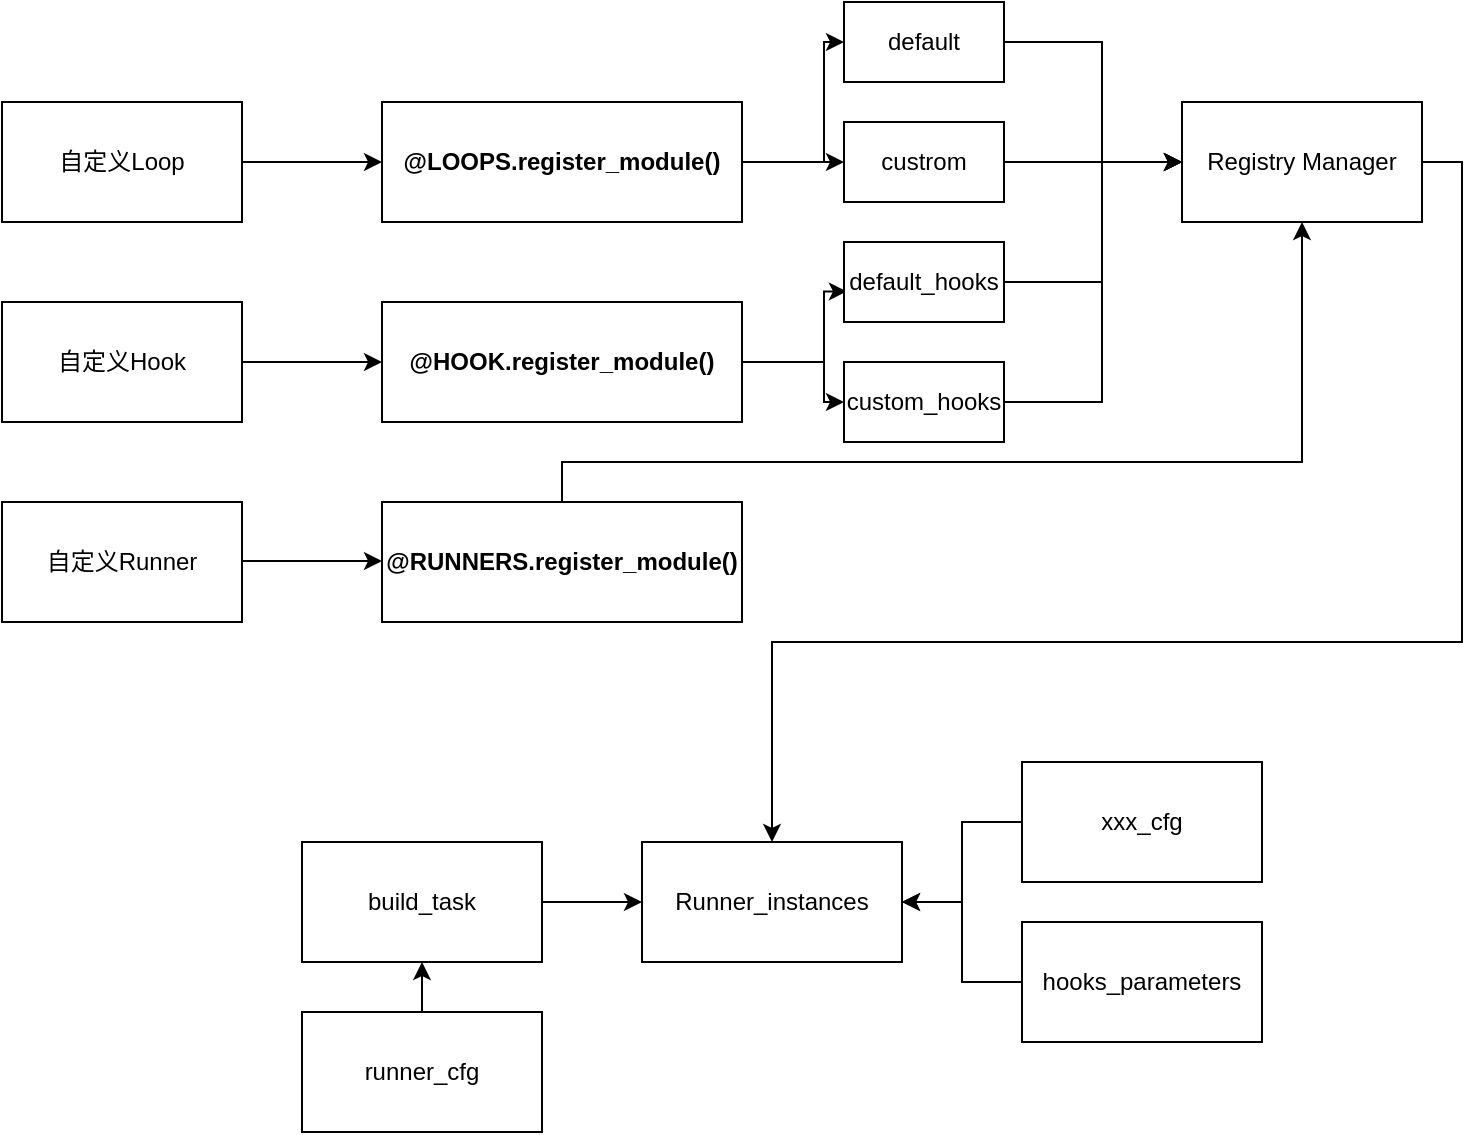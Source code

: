 <mxfile version="20.7.4" type="github">
  <diagram id="g_xVIzoS0gE0EUZtDxA0" name="第 1 页">
    <mxGraphModel dx="600" dy="323" grid="1" gridSize="10" guides="1" tooltips="1" connect="1" arrows="1" fold="1" page="1" pageScale="1" pageWidth="827" pageHeight="1169" math="0" shadow="0">
      <root>
        <mxCell id="0" />
        <mxCell id="1" parent="0" />
        <mxCell id="0qa4abMcRrUXD9rhgHAS-6" style="edgeStyle=orthogonalEdgeStyle;rounded=0;orthogonalLoop=1;jettySize=auto;html=1;exitX=1;exitY=0.5;exitDx=0;exitDy=0;" edge="1" parent="1" source="0qa4abMcRrUXD9rhgHAS-1" target="0qa4abMcRrUXD9rhgHAS-5">
          <mxGeometry relative="1" as="geometry" />
        </mxCell>
        <mxCell id="0qa4abMcRrUXD9rhgHAS-1" value="自定义Loop" style="rounded=0;whiteSpace=wrap;html=1;" vertex="1" parent="1">
          <mxGeometry x="50" y="100" width="120" height="60" as="geometry" />
        </mxCell>
        <mxCell id="0qa4abMcRrUXD9rhgHAS-7" style="edgeStyle=orthogonalEdgeStyle;rounded=0;orthogonalLoop=1;jettySize=auto;html=1;exitX=1;exitY=0.5;exitDx=0;exitDy=0;" edge="1" parent="1" source="0qa4abMcRrUXD9rhgHAS-2" target="0qa4abMcRrUXD9rhgHAS-4">
          <mxGeometry relative="1" as="geometry" />
        </mxCell>
        <mxCell id="0qa4abMcRrUXD9rhgHAS-2" value="自定义Hook" style="rounded=0;whiteSpace=wrap;html=1;" vertex="1" parent="1">
          <mxGeometry x="50" y="200" width="120" height="60" as="geometry" />
        </mxCell>
        <mxCell id="0qa4abMcRrUXD9rhgHAS-3" value="自定义Runner" style="rounded=0;whiteSpace=wrap;html=1;" vertex="1" parent="1">
          <mxGeometry x="50" y="300" width="120" height="60" as="geometry" />
        </mxCell>
        <mxCell id="0qa4abMcRrUXD9rhgHAS-17" style="edgeStyle=orthogonalEdgeStyle;rounded=0;orthogonalLoop=1;jettySize=auto;html=1;exitX=1;exitY=0.5;exitDx=0;exitDy=0;entryX=0.018;entryY=0.618;entryDx=0;entryDy=0;entryPerimeter=0;" edge="1" parent="1" target="0qa4abMcRrUXD9rhgHAS-11">
          <mxGeometry relative="1" as="geometry">
            <mxPoint x="451" y="230" as="sourcePoint" />
            <Array as="points">
              <mxPoint x="461" y="230" />
              <mxPoint x="461" y="195" />
            </Array>
          </mxGeometry>
        </mxCell>
        <mxCell id="0qa4abMcRrUXD9rhgHAS-18" style="edgeStyle=orthogonalEdgeStyle;rounded=0;orthogonalLoop=1;jettySize=auto;html=1;" edge="1" parent="1" source="0qa4abMcRrUXD9rhgHAS-4" target="0qa4abMcRrUXD9rhgHAS-12">
          <mxGeometry relative="1" as="geometry">
            <mxPoint x="451" y="230" as="sourcePoint" />
            <Array as="points">
              <mxPoint x="461" y="230" />
              <mxPoint x="461" y="250" />
            </Array>
          </mxGeometry>
        </mxCell>
        <mxCell id="0qa4abMcRrUXD9rhgHAS-4" value="&lt;b&gt;@HOOK.register_module()&lt;br&gt;&lt;/b&gt;" style="rounded=0;whiteSpace=wrap;html=1;" vertex="1" parent="1">
          <mxGeometry x="240" y="200" width="180" height="60" as="geometry" />
        </mxCell>
        <mxCell id="0qa4abMcRrUXD9rhgHAS-15" style="edgeStyle=orthogonalEdgeStyle;rounded=0;orthogonalLoop=1;jettySize=auto;html=1;exitX=1;exitY=0.5;exitDx=0;exitDy=0;entryX=0;entryY=0.5;entryDx=0;entryDy=0;" edge="1" parent="1" target="0qa4abMcRrUXD9rhgHAS-14">
          <mxGeometry relative="1" as="geometry">
            <mxPoint x="451" y="130" as="sourcePoint" />
          </mxGeometry>
        </mxCell>
        <mxCell id="0qa4abMcRrUXD9rhgHAS-16" style="edgeStyle=orthogonalEdgeStyle;rounded=0;orthogonalLoop=1;jettySize=auto;html=1;exitX=1;exitY=0.5;exitDx=0;exitDy=0;entryX=0;entryY=0.5;entryDx=0;entryDy=0;" edge="1" parent="1" source="0qa4abMcRrUXD9rhgHAS-5" target="0qa4abMcRrUXD9rhgHAS-13">
          <mxGeometry relative="1" as="geometry">
            <mxPoint x="451" y="130" as="sourcePoint" />
            <Array as="points">
              <mxPoint x="461" y="130" />
              <mxPoint x="461" y="70" />
            </Array>
          </mxGeometry>
        </mxCell>
        <mxCell id="0qa4abMcRrUXD9rhgHAS-5" value="&lt;b&gt;@LOOPS.register_module()&lt;br&gt;&lt;/b&gt;" style="rounded=0;whiteSpace=wrap;html=1;" vertex="1" parent="1">
          <mxGeometry x="240" y="100" width="180" height="60" as="geometry" />
        </mxCell>
        <mxCell id="0qa4abMcRrUXD9rhgHAS-34" style="edgeStyle=orthogonalEdgeStyle;rounded=0;orthogonalLoop=1;jettySize=auto;html=1;exitX=0;exitY=0.5;exitDx=0;exitDy=0;entryX=1;entryY=0.5;entryDx=0;entryDy=0;" edge="1" parent="1" source="0qa4abMcRrUXD9rhgHAS-8" target="0qa4abMcRrUXD9rhgHAS-29">
          <mxGeometry relative="1" as="geometry" />
        </mxCell>
        <mxCell id="0qa4abMcRrUXD9rhgHAS-8" value="xxx_cfg" style="rounded=0;whiteSpace=wrap;html=1;" vertex="1" parent="1">
          <mxGeometry x="560" y="430" width="120" height="60" as="geometry" />
        </mxCell>
        <mxCell id="0qa4abMcRrUXD9rhgHAS-28" style="edgeStyle=orthogonalEdgeStyle;rounded=0;orthogonalLoop=1;jettySize=auto;html=1;exitX=0.5;exitY=0;exitDx=0;exitDy=0;" edge="1" parent="1" source="0qa4abMcRrUXD9rhgHAS-9" target="0qa4abMcRrUXD9rhgHAS-19">
          <mxGeometry relative="1" as="geometry">
            <Array as="points">
              <mxPoint x="330" y="280" />
              <mxPoint x="700" y="280" />
            </Array>
          </mxGeometry>
        </mxCell>
        <mxCell id="0qa4abMcRrUXD9rhgHAS-9" value="&lt;b&gt;@RUNNERS.register_module()&lt;br&gt;&lt;/b&gt;" style="rounded=0;whiteSpace=wrap;html=1;" vertex="1" parent="1">
          <mxGeometry x="240" y="300" width="180" height="60" as="geometry" />
        </mxCell>
        <mxCell id="0qa4abMcRrUXD9rhgHAS-10" style="edgeStyle=orthogonalEdgeStyle;rounded=0;orthogonalLoop=1;jettySize=auto;html=1;exitX=1;exitY=0.5;exitDx=0;exitDy=0;" edge="1" parent="1">
          <mxGeometry relative="1" as="geometry">
            <mxPoint x="170" y="329.52" as="sourcePoint" />
            <mxPoint x="240" y="329.52" as="targetPoint" />
          </mxGeometry>
        </mxCell>
        <mxCell id="0qa4abMcRrUXD9rhgHAS-22" style="edgeStyle=orthogonalEdgeStyle;rounded=0;orthogonalLoop=1;jettySize=auto;html=1;exitX=1;exitY=0.5;exitDx=0;exitDy=0;" edge="1" parent="1" source="0qa4abMcRrUXD9rhgHAS-11">
          <mxGeometry relative="1" as="geometry">
            <mxPoint x="640" y="130" as="targetPoint" />
            <Array as="points">
              <mxPoint x="600" y="190" />
              <mxPoint x="600" y="130" />
            </Array>
          </mxGeometry>
        </mxCell>
        <mxCell id="0qa4abMcRrUXD9rhgHAS-11" value="default_hooks" style="rounded=0;whiteSpace=wrap;html=1;" vertex="1" parent="1">
          <mxGeometry x="471" y="170" width="80" height="40" as="geometry" />
        </mxCell>
        <mxCell id="0qa4abMcRrUXD9rhgHAS-23" style="edgeStyle=orthogonalEdgeStyle;rounded=0;orthogonalLoop=1;jettySize=auto;html=1;exitX=1;exitY=0.5;exitDx=0;exitDy=0;" edge="1" parent="1" source="0qa4abMcRrUXD9rhgHAS-12">
          <mxGeometry x="0.043" y="-20" relative="1" as="geometry">
            <mxPoint x="640" y="130" as="targetPoint" />
            <Array as="points">
              <mxPoint x="600" y="250" />
              <mxPoint x="600" y="130" />
            </Array>
            <mxPoint as="offset" />
          </mxGeometry>
        </mxCell>
        <mxCell id="0qa4abMcRrUXD9rhgHAS-12" value="custom_hooks" style="rounded=0;whiteSpace=wrap;html=1;" vertex="1" parent="1">
          <mxGeometry x="471" y="230" width="80" height="40" as="geometry" />
        </mxCell>
        <mxCell id="0qa4abMcRrUXD9rhgHAS-20" style="edgeStyle=orthogonalEdgeStyle;rounded=0;orthogonalLoop=1;jettySize=auto;html=1;exitX=1;exitY=0.5;exitDx=0;exitDy=0;entryX=0;entryY=0.5;entryDx=0;entryDy=0;" edge="1" parent="1" source="0qa4abMcRrUXD9rhgHAS-13" target="0qa4abMcRrUXD9rhgHAS-19">
          <mxGeometry relative="1" as="geometry">
            <Array as="points">
              <mxPoint x="600" y="70" />
              <mxPoint x="600" y="130" />
            </Array>
          </mxGeometry>
        </mxCell>
        <mxCell id="0qa4abMcRrUXD9rhgHAS-13" value="default" style="rounded=0;whiteSpace=wrap;html=1;" vertex="1" parent="1">
          <mxGeometry x="471" y="50" width="80" height="40" as="geometry" />
        </mxCell>
        <mxCell id="0qa4abMcRrUXD9rhgHAS-21" style="edgeStyle=orthogonalEdgeStyle;rounded=0;orthogonalLoop=1;jettySize=auto;html=1;exitX=1;exitY=0.5;exitDx=0;exitDy=0;entryX=0;entryY=0.5;entryDx=0;entryDy=0;" edge="1" parent="1" source="0qa4abMcRrUXD9rhgHAS-14" target="0qa4abMcRrUXD9rhgHAS-19">
          <mxGeometry relative="1" as="geometry" />
        </mxCell>
        <mxCell id="0qa4abMcRrUXD9rhgHAS-14" value="custrom" style="rounded=0;whiteSpace=wrap;html=1;" vertex="1" parent="1">
          <mxGeometry x="471" y="110" width="80" height="40" as="geometry" />
        </mxCell>
        <mxCell id="0qa4abMcRrUXD9rhgHAS-33" style="edgeStyle=orthogonalEdgeStyle;rounded=0;orthogonalLoop=1;jettySize=auto;html=1;exitX=1;exitY=0.5;exitDx=0;exitDy=0;entryX=0.5;entryY=0;entryDx=0;entryDy=0;" edge="1" parent="1" source="0qa4abMcRrUXD9rhgHAS-19" target="0qa4abMcRrUXD9rhgHAS-29">
          <mxGeometry relative="1" as="geometry">
            <Array as="points">
              <mxPoint x="780" y="130" />
              <mxPoint x="780" y="370" />
              <mxPoint x="435" y="370" />
            </Array>
          </mxGeometry>
        </mxCell>
        <mxCell id="0qa4abMcRrUXD9rhgHAS-19" value="Registry Manager" style="rounded=0;whiteSpace=wrap;html=1;" vertex="1" parent="1">
          <mxGeometry x="640" y="100" width="120" height="60" as="geometry" />
        </mxCell>
        <mxCell id="0qa4abMcRrUXD9rhgHAS-35" style="edgeStyle=orthogonalEdgeStyle;rounded=0;orthogonalLoop=1;jettySize=auto;html=1;exitX=0;exitY=0.5;exitDx=0;exitDy=0;" edge="1" parent="1" source="0qa4abMcRrUXD9rhgHAS-25">
          <mxGeometry relative="1" as="geometry">
            <mxPoint x="500" y="500" as="targetPoint" />
            <Array as="points">
              <mxPoint x="530" y="540" />
              <mxPoint x="530" y="500" />
            </Array>
          </mxGeometry>
        </mxCell>
        <mxCell id="0qa4abMcRrUXD9rhgHAS-25" value="hooks_parameters" style="rounded=0;whiteSpace=wrap;html=1;" vertex="1" parent="1">
          <mxGeometry x="560" y="510" width="120" height="60" as="geometry" />
        </mxCell>
        <mxCell id="0qa4abMcRrUXD9rhgHAS-29" value="Runner_instances" style="rounded=0;whiteSpace=wrap;html=1;" vertex="1" parent="1">
          <mxGeometry x="370" y="470" width="130" height="60" as="geometry" />
        </mxCell>
        <mxCell id="0qa4abMcRrUXD9rhgHAS-38" style="edgeStyle=orthogonalEdgeStyle;rounded=0;orthogonalLoop=1;jettySize=auto;html=1;exitX=1;exitY=0.5;exitDx=0;exitDy=0;" edge="1" parent="1" source="0qa4abMcRrUXD9rhgHAS-32" target="0qa4abMcRrUXD9rhgHAS-29">
          <mxGeometry relative="1" as="geometry" />
        </mxCell>
        <mxCell id="0qa4abMcRrUXD9rhgHAS-32" value="build_task" style="rounded=0;whiteSpace=wrap;html=1;" vertex="1" parent="1">
          <mxGeometry x="200" y="470" width="120" height="60" as="geometry" />
        </mxCell>
        <mxCell id="0qa4abMcRrUXD9rhgHAS-37" style="edgeStyle=orthogonalEdgeStyle;rounded=0;orthogonalLoop=1;jettySize=auto;html=1;exitX=0.5;exitY=0;exitDx=0;exitDy=0;entryX=0.5;entryY=1;entryDx=0;entryDy=0;" edge="1" parent="1" source="0qa4abMcRrUXD9rhgHAS-36" target="0qa4abMcRrUXD9rhgHAS-32">
          <mxGeometry relative="1" as="geometry" />
        </mxCell>
        <mxCell id="0qa4abMcRrUXD9rhgHAS-36" value="runner_cfg" style="rounded=0;whiteSpace=wrap;html=1;" vertex="1" parent="1">
          <mxGeometry x="200" y="555" width="120" height="60" as="geometry" />
        </mxCell>
      </root>
    </mxGraphModel>
  </diagram>
</mxfile>
